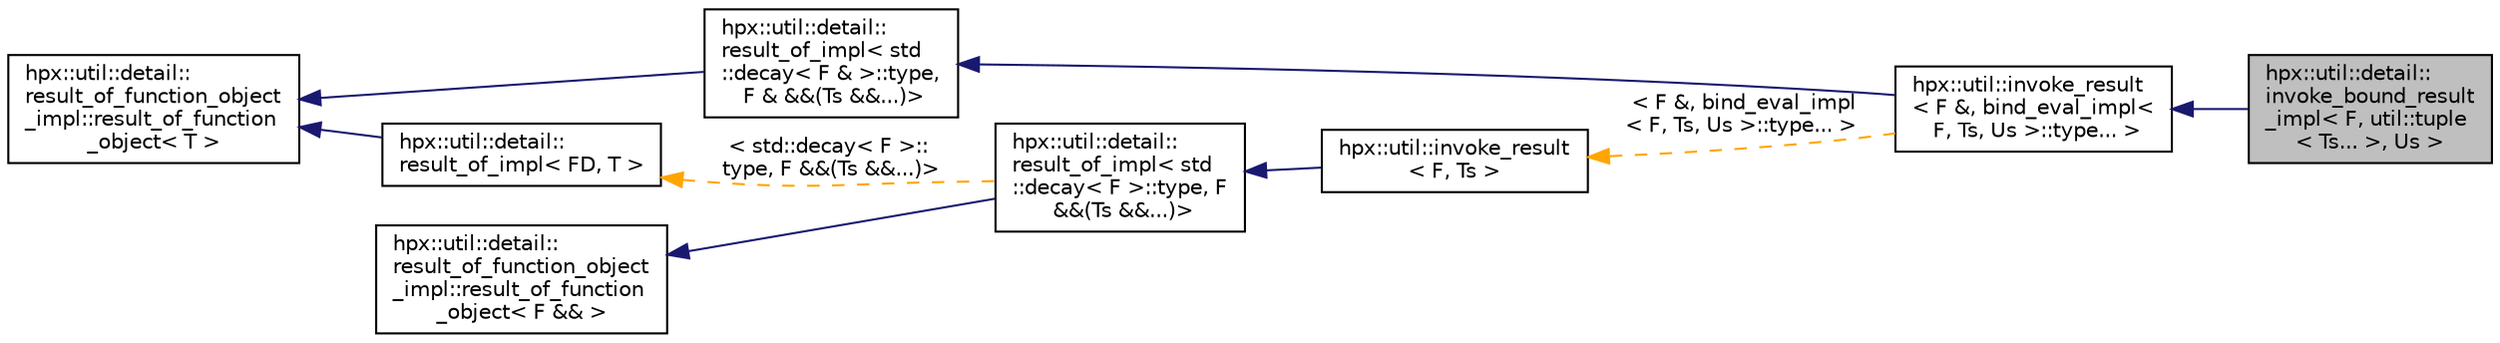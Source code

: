 digraph "hpx::util::detail::invoke_bound_result_impl&lt; F, util::tuple&lt; Ts... &gt;, Us &gt;"
{
  edge [fontname="Helvetica",fontsize="10",labelfontname="Helvetica",labelfontsize="10"];
  node [fontname="Helvetica",fontsize="10",shape=record];
  rankdir="LR";
  Node8 [label="hpx::util::detail::\linvoke_bound_result\l_impl\< F, util::tuple\l\< Ts... \>, Us \>",height=0.2,width=0.4,color="black", fillcolor="grey75", style="filled", fontcolor="black"];
  Node9 -> Node8 [dir="back",color="midnightblue",fontsize="10",style="solid",fontname="Helvetica"];
  Node9 [label="hpx::util::invoke_result\l\< F &, bind_eval_impl\<\l F, Ts, Us \>::type... \>",height=0.2,width=0.4,color="black", fillcolor="white", style="filled",URL="$d6/df1/structhpx_1_1util_1_1invoke__result.html"];
  Node10 -> Node9 [dir="back",color="midnightblue",fontsize="10",style="solid",fontname="Helvetica"];
  Node10 [label="hpx::util::detail::\lresult_of_impl\< std\l::decay\< F & \>::type,\l F & &&(Ts &&...)\>",height=0.2,width=0.4,color="black", fillcolor="white", style="filled",URL="$dc/dbd/structhpx_1_1util_1_1detail_1_1result__of__impl.html"];
  Node11 -> Node10 [dir="back",color="midnightblue",fontsize="10",style="solid",fontname="Helvetica"];
  Node11 [label="hpx::util::detail::\lresult_of_function_object\l_impl::result_of_function\l_object\< T \>",height=0.2,width=0.4,color="black", fillcolor="white", style="filled",URL="$dc/db3/structhpx_1_1util_1_1detail_1_1result__of__function__object__impl_1_1result__of__function__object.html"];
  Node12 -> Node9 [dir="back",color="orange",fontsize="10",style="dashed",label=" \< F &, bind_eval_impl\l\< F, Ts, Us \>::type... \>" ,fontname="Helvetica"];
  Node12 [label="hpx::util::invoke_result\l\< F, Ts \>",height=0.2,width=0.4,color="black", fillcolor="white", style="filled",URL="$d6/df1/structhpx_1_1util_1_1invoke__result.html"];
  Node13 -> Node12 [dir="back",color="midnightblue",fontsize="10",style="solid",fontname="Helvetica"];
  Node13 [label="hpx::util::detail::\lresult_of_impl\< std\l::decay\< F \>::type, F\l &&(Ts &&...)\>",height=0.2,width=0.4,color="black", fillcolor="white", style="filled",URL="$dc/dbd/structhpx_1_1util_1_1detail_1_1result__of__impl.html"];
  Node14 -> Node13 [dir="back",color="midnightblue",fontsize="10",style="solid",fontname="Helvetica"];
  Node14 [label="hpx::util::detail::\lresult_of_function_object\l_impl::result_of_function\l_object\< F && \>",height=0.2,width=0.4,color="black", fillcolor="white", style="filled",URL="$dc/db3/structhpx_1_1util_1_1detail_1_1result__of__function__object__impl_1_1result__of__function__object.html"];
  Node15 -> Node13 [dir="back",color="orange",fontsize="10",style="dashed",label=" \< std::decay\< F \>::\ltype, F &&(Ts &&...)\>" ,fontname="Helvetica"];
  Node15 [label="hpx::util::detail::\lresult_of_impl\< FD, T \>",height=0.2,width=0.4,color="black", fillcolor="white", style="filled",URL="$dc/dbd/structhpx_1_1util_1_1detail_1_1result__of__impl.html"];
  Node11 -> Node15 [dir="back",color="midnightblue",fontsize="10",style="solid",fontname="Helvetica"];
}
